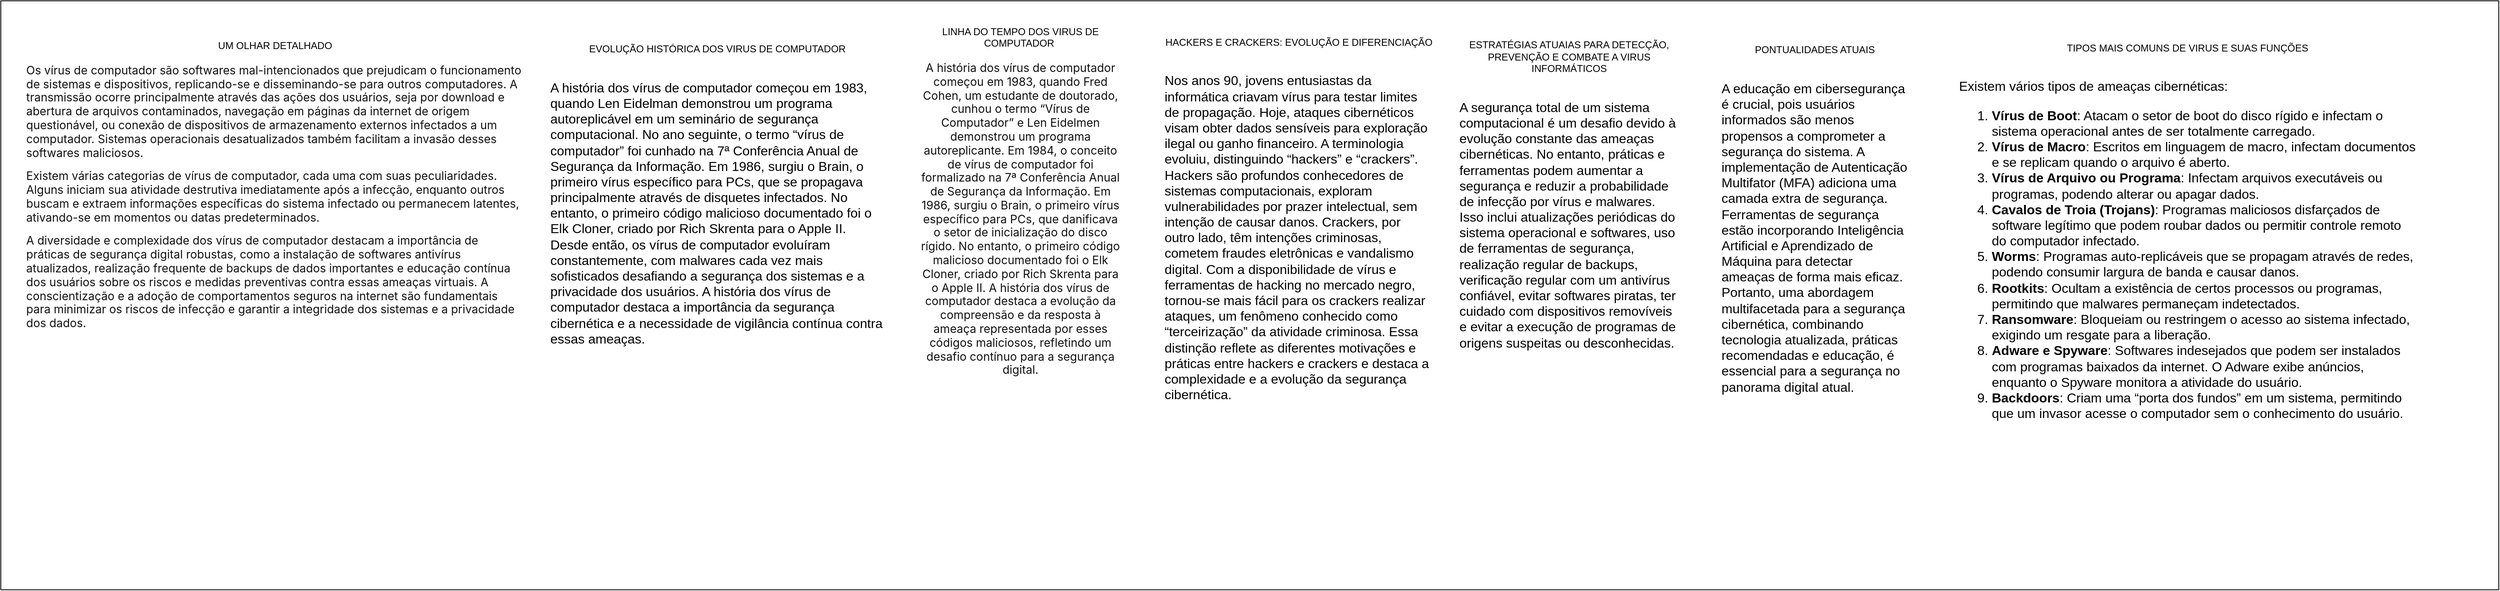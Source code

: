<mxfile version="24.0.2" type="device">
  <diagram name="Página-1" id="7SnVxBqfXoodJW_rokYx">
    <mxGraphModel dx="401" dy="1973" grid="1" gridSize="10" guides="1" tooltips="1" connect="1" arrows="1" fold="1" page="1" pageScale="1" pageWidth="827" pageHeight="1169" math="0" shadow="0">
      <root>
        <mxCell id="0" />
        <mxCell id="1" parent="0" />
        <mxCell id="iodSAw4xDGIOmxj6YWcc-2" value="" style="rounded=0;whiteSpace=wrap;html=1;" vertex="1" parent="1">
          <mxGeometry x="300" y="-130" width="3050" height="720" as="geometry" />
        </mxCell>
        <mxCell id="iodSAw4xDGIOmxj6YWcc-3" value="EVOLUÇÃO HISTÓRICA DOS VIRUS DE COMPUTADOR&lt;div&gt;&lt;br&gt;&lt;/div&gt;&lt;div&gt;&lt;div style=&quot;font-size: medium; text-align: start;&quot; aria-description=&quot;&quot; tabindex=&quot;0&quot; class=&quot;content&quot;&gt;&lt;div class=&quot;ac-container ac-adaptiveCard&quot;&gt;&lt;div class=&quot;ac-textBlock&quot;&gt;&lt;p&gt;A história dos vírus de computador começou em 1983, quando Len Eidelman demonstrou um programa autoreplicável em um seminário de segurança computacional. No ano seguinte, o termo “vírus de computador” foi cunhado na 7ª Conferência Anual de Segurança da Informação. Em 1986, surgiu o Brain, o primeiro vírus específico para PCs, que se propagava principalmente através de disquetes infectados. No entanto, o primeiro código malicioso documentado foi o Elk Cloner, criado por Rich Skrenta para o Apple II. Desde então, os vírus de computador evoluíram constantemente, com malwares cada vez mais sofisticados desafiando a segurança dos sistemas e a privacidade dos usuários. A história dos vírus de computador destaca a importância da segurança cibernética e a necessidade de vigilância contínua contra essas ameaças.&lt;/p&gt;&lt;/div&gt;&lt;/div&gt;&lt;/div&gt;&lt;/div&gt;" style="text;html=1;align=center;verticalAlign=middle;whiteSpace=wrap;rounded=0;" vertex="1" parent="1">
          <mxGeometry x="970" y="20" width="410" height="190" as="geometry" />
        </mxCell>
        <mxCell id="iodSAw4xDGIOmxj6YWcc-4" value="UM OLHAR DETALHADO&lt;div&gt;&lt;br&gt;&lt;/div&gt;&lt;div&gt;&lt;p style=&quot;padding: 0px; margin-right: 0px; margin-bottom: 0px; margin-left: 0px; user-select: text; word-break: break-word; font-size: 14px; line-height: var(--cib-type-body1-line-height); font-variation-settings: var(--cib-type-body1-font-variation-settings); color: rgb(17, 17, 17); font-family: -apple-system, Roboto, SegoeUI, &amp;quot;Segoe UI&amp;quot;, &amp;quot;Helvetica Neue&amp;quot;, Helvetica, &amp;quot;Microsoft YaHei&amp;quot;, &amp;quot;Meiryo UI&amp;quot;, Meiryo, &amp;quot;Arial Unicode MS&amp;quot;, sans-serif; text-align: start; background-color: rgba(255, 255, 255, 0.7); margin-top: 0px !important;&quot;&gt;Os vírus de computador são softwares mal-intencionados que prejudicam o funcionamento de sistemas e dispositivos, replicando-se e disseminando-se para outros computadores. A transmissão ocorre principalmente através das ações dos usuários, seja por download e abertura de arquivos contaminados, navegação em páginas da internet de origem questionável, ou conexão de dispositivos de armazenamento externos infectados a um computador. Sistemas operacionais desatualizados também facilitam a invasão desses softwares maliciosos.&lt;/p&gt;&lt;p style=&quot;padding: 0px; margin: 12px 0px 0px; user-select: text; word-break: break-word; font-size: 14px; line-height: var(--cib-type-body1-line-height); font-variation-settings: var(--cib-type-body1-font-variation-settings); color: rgb(17, 17, 17); font-family: -apple-system, Roboto, SegoeUI, &amp;quot;Segoe UI&amp;quot;, &amp;quot;Helvetica Neue&amp;quot;, Helvetica, &amp;quot;Microsoft YaHei&amp;quot;, &amp;quot;Meiryo UI&amp;quot;, Meiryo, &amp;quot;Arial Unicode MS&amp;quot;, sans-serif; text-align: start; background-color: rgba(255, 255, 255, 0.7);&quot;&gt;Existem várias categorias de vírus de computador, cada uma com suas peculiaridades. Alguns iniciam sua atividade destrutiva imediatamente após a infecção, enquanto outros buscam e extraem informações específicas do sistema infectado ou permanecem latentes, ativando-se em momentos ou datas predeterminados.&lt;/p&gt;&lt;p style=&quot;padding: 0px; margin: 12px 0px 0px; user-select: text; word-break: break-word; font-size: 14px; line-height: var(--cib-type-body1-line-height); font-variation-settings: var(--cib-type-body1-font-variation-settings); color: rgb(17, 17, 17); font-family: -apple-system, Roboto, SegoeUI, &amp;quot;Segoe UI&amp;quot;, &amp;quot;Helvetica Neue&amp;quot;, Helvetica, &amp;quot;Microsoft YaHei&amp;quot;, &amp;quot;Meiryo UI&amp;quot;, Meiryo, &amp;quot;Arial Unicode MS&amp;quot;, sans-serif; text-align: start; background-color: rgba(255, 255, 255, 0.7);&quot;&gt;A diversidade e complexidade dos vírus de computador destacam a importância de práticas de segurança digital robustas, como a instalação de softwares antivírus atualizados, realização frequente de backups de dados importantes e educação contínua dos usuários sobre os riscos e medidas preventivas contra essas ameaças virtuais. A conscientização e a adoção de comportamentos seguros na internet são fundamentais para minimizar os riscos de infecção e garantir a integridade dos sistemas e a privacidade dos dados.&lt;/p&gt;&lt;/div&gt;" style="text;html=1;align=center;verticalAlign=middle;whiteSpace=wrap;rounded=0;" vertex="1" parent="1">
          <mxGeometry x="330" y="-70" width="610" height="330" as="geometry" />
        </mxCell>
        <mxCell id="iodSAw4xDGIOmxj6YWcc-5" value="LINHA DO TEMPO DOS VIRUS DE COMPUTADOR&amp;nbsp;&lt;div&gt;&lt;br&gt;&lt;/div&gt;&lt;div&gt;&lt;span style=&quot;color: rgb(17, 17, 17); font-family: -apple-system, Roboto, SegoeUI, &amp;quot;Segoe UI&amp;quot;, &amp;quot;Helvetica Neue&amp;quot;, Helvetica, &amp;quot;Microsoft YaHei&amp;quot;, &amp;quot;Meiryo UI&amp;quot;, Meiryo, &amp;quot;Arial Unicode MS&amp;quot;, sans-serif; font-size: 14px; text-align: start; background-color: rgba(255, 255, 255, 0.7);&quot;&gt;A história dos vírus de computador começou em 1983, quando Fred Cohen, um estudante de doutorado, cunhou o termo “Vírus de Computador” e Len Eidelmen demonstrou um programa autoreplicante. Em 1984, o conceito de vírus de computador foi formalizado na 7ª Conferência Anual de Segurança da Informação. Em 1986, surgiu o Brain, o primeiro vírus específico para PCs, que danificava o setor de inicialização do disco rígido. No entanto, o primeiro código malicioso documentado foi o Elk Cloner, criado por Rich Skrenta para o Apple II. A história dos vírus de computador destaca a evolução da compreensão e da resposta à ameaça representada por esses códigos maliciosos, refletindo um desafio contínuo para a segurança digital.&lt;/span&gt;&lt;br&gt;&lt;/div&gt;" style="text;html=1;align=center;verticalAlign=middle;whiteSpace=wrap;rounded=0;" vertex="1" parent="1">
          <mxGeometry x="1420" y="100" width="250" height="30" as="geometry" />
        </mxCell>
        <mxCell id="iodSAw4xDGIOmxj6YWcc-6" value="HACKERS E CRACKERS: EVOLUÇÃO E DIFERENCIAÇÃO&lt;div&gt;&lt;br&gt;&lt;/div&gt;&lt;div&gt;&lt;div style=&quot;font-size: medium; text-align: start;&quot; aria-description=&quot;&quot; tabindex=&quot;0&quot; class=&quot;content&quot;&gt;&lt;div class=&quot;ac-container ac-adaptiveCard&quot;&gt;&lt;div class=&quot;ac-textBlock&quot;&gt;&lt;p&gt;Nos anos 90, jovens entusiastas da informática criavam vírus para testar limites de propagação. Hoje, ataques cibernéticos visam obter dados sensíveis para exploração ilegal ou ganho financeiro. A terminologia evoluiu, distinguindo “hackers” e “crackers”. Hackers são profundos conhecedores de sistemas computacionais, exploram vulnerabilidades por prazer intelectual, sem intenção de causar danos. Crackers, por outro lado, têm intenções criminosas, cometem fraudes eletrônicas e vandalismo digital. Com a disponibilidade de vírus e ferramentas de hacking no mercado negro, tornou-se mais fácil para os crackers realizar ataques, um fenômeno conhecido como “terceirização” da atividade criminosa. Essa distinção reflete as diferentes motivações e práticas entre hackers e crackers e destaca a complexidade e a evolução da segurança cibernética.&lt;/p&gt;&lt;/div&gt;&lt;/div&gt;&lt;/div&gt;&lt;/div&gt;" style="text;html=1;align=center;verticalAlign=middle;whiteSpace=wrap;rounded=0;" vertex="1" parent="1">
          <mxGeometry x="1720" y="130" width="330" height="30" as="geometry" />
        </mxCell>
        <mxCell id="iodSAw4xDGIOmxj6YWcc-7" value="ESTRATÉGIAS ATUAIAS PARA DETECÇÃO, PREVENÇÃO E COMBATE A VIRUS INFORMÁTICOS&lt;div&gt;&lt;br&gt;&lt;/div&gt;&lt;div&gt;&lt;div style=&quot;font-size: medium; text-align: start;&quot; aria-description=&quot;&quot; tabindex=&quot;0&quot; class=&quot;content&quot;&gt;&lt;div class=&quot;ac-container ac-adaptiveCard&quot;&gt;&lt;div class=&quot;ac-textBlock&quot;&gt;&lt;p&gt;A segurança total de um sistema computacional é um desafio devido à evolução constante das ameaças cibernéticas. No entanto, práticas e ferramentas podem aumentar a segurança e reduzir a probabilidade de infecção por vírus e malwares. Isso inclui atualizações periódicas do sistema operacional e softwares, uso de ferramentas de segurança, realização regular de backups, verificação regular com um antivírus confiável, evitar softwares piratas, ter cuidado com dispositivos removíveis e evitar a execução de programas de origens suspeitas ou desconhecidas.&lt;/p&gt;&lt;/div&gt;&lt;/div&gt;&lt;/div&gt;&lt;/div&gt;" style="text;html=1;align=center;verticalAlign=middle;whiteSpace=wrap;rounded=0;" vertex="1" parent="1">
          <mxGeometry x="2080" y="-25" width="270" height="280" as="geometry" />
        </mxCell>
        <mxCell id="iodSAw4xDGIOmxj6YWcc-8" value="PONTUALIDADES ATUAIS&lt;div&gt;&lt;br&gt;&lt;/div&gt;&lt;div&gt;&lt;div style=&quot;font-size: medium; text-align: start;&quot; aria-description=&quot;&quot; tabindex=&quot;0&quot; class=&quot;content&quot;&gt;&lt;div class=&quot;ac-container ac-adaptiveCard&quot;&gt;&lt;div class=&quot;ac-textBlock&quot;&gt;&lt;p&gt;A educação em cibersegurança é crucial, pois usuários informados são menos propensos a comprometer a segurança do sistema. A implementação de Autenticação Multifator (MFA) adiciona uma camada extra de segurança. Ferramentas de segurança estão incorporando Inteligência Artificial e Aprendizado de Máquina para detectar ameaças de forma mais eficaz. Portanto, uma abordagem multifacetada para a segurança cibernética, combinando tecnologia atualizada, práticas recomendadas e educação, é essencial para a segurança no panorama digital atual.&lt;/p&gt;&lt;/div&gt;&lt;/div&gt;&lt;/div&gt;&lt;/div&gt;" style="text;html=1;align=center;verticalAlign=middle;whiteSpace=wrap;rounded=0;" vertex="1" parent="1">
          <mxGeometry x="2400" y="-5" width="230" height="300" as="geometry" />
        </mxCell>
        <mxCell id="iodSAw4xDGIOmxj6YWcc-9" value="TIPOS MAIS COMUNS DE VIRUS E SUAS FUNÇÕES&lt;div&gt;&lt;br&gt;&lt;/div&gt;&lt;div&gt;&lt;div style=&quot;font-size: medium; text-align: start;&quot; aria-description=&quot;&quot; tabindex=&quot;0&quot; class=&quot;content&quot;&gt;&lt;div class=&quot;ac-container ac-adaptiveCard&quot;&gt;&lt;div class=&quot;ac-textBlock&quot;&gt;&lt;p&gt;Existem vários tipos de ameaças cibernéticas:&lt;/p&gt;&lt;ol&gt;&lt;li&gt;&lt;strong&gt;Vírus de Boot&lt;/strong&gt;: Atacam o setor de boot do disco rígido e infectam o sistema operacional antes de ser totalmente carregado.&lt;/li&gt;&lt;li&gt;&lt;strong&gt;Vírus de Macro&lt;/strong&gt;: Escritos em linguagem de macro, infectam documentos e se replicam quando o arquivo é aberto.&lt;/li&gt;&lt;li&gt;&lt;strong&gt;Vírus de Arquivo ou Programa&lt;/strong&gt;: Infectam arquivos executáveis ou programas, podendo alterar ou apagar dados.&lt;/li&gt;&lt;li&gt;&lt;strong&gt;Cavalos de Troia (Trojans)&lt;/strong&gt;: Programas maliciosos disfarçados de software legítimo que podem roubar dados ou permitir controle remoto do computador infectado.&lt;/li&gt;&lt;li&gt;&lt;strong&gt;Worms&lt;/strong&gt;: Programas auto-replicáveis que se propagam através de redes, podendo consumir largura de banda e causar danos.&lt;/li&gt;&lt;li&gt;&lt;strong&gt;Rootkits&lt;/strong&gt;: Ocultam a existência de certos processos ou programas, permitindo que malwares permaneçam indetectados.&lt;/li&gt;&lt;li&gt;&lt;strong&gt;Ransomware&lt;/strong&gt;: Bloqueiam ou restringem o acesso ao sistema infectado, exigindo um resgate para a liberação.&lt;/li&gt;&lt;li&gt;&lt;strong&gt;Adware e Spyware&lt;/strong&gt;: Softwares indesejados que podem ser instalados com programas baixados da internet. O Adware exibe anúncios, enquanto o Spyware monitora a atividade do usuário.&lt;/li&gt;&lt;li&gt;&lt;strong&gt;Backdoors&lt;/strong&gt;: Criam uma “porta dos fundos” em um sistema, permitindo que um invasor acesse o computador sem o conhecimento do usuário.&lt;/li&gt;&lt;/ol&gt;&lt;/div&gt;&lt;/div&gt;&lt;/div&gt;&lt;/div&gt;" style="text;html=1;align=center;verticalAlign=middle;whiteSpace=wrap;rounded=0;" vertex="1" parent="1">
          <mxGeometry x="2690" y="40" width="560" height="240" as="geometry" />
        </mxCell>
      </root>
    </mxGraphModel>
  </diagram>
</mxfile>
